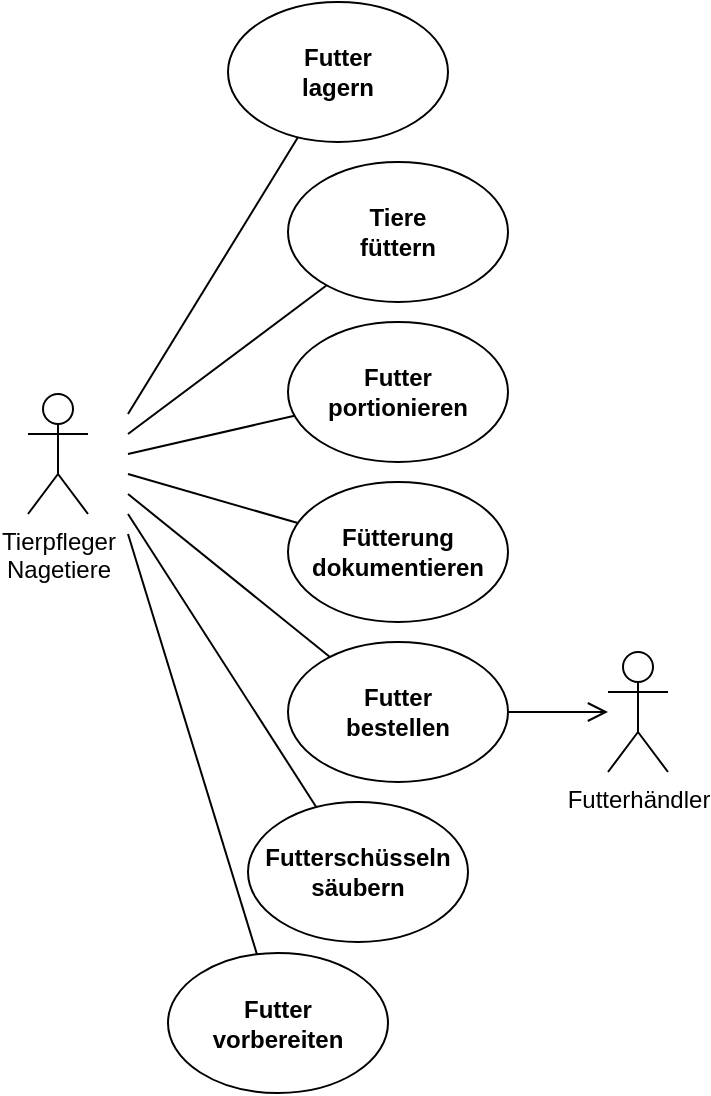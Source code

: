 <mxfile version="22.1.0" type="device">
  <diagram name="Seite-1" id="FzDvEMh-c74N0R4pTF2I">
    <mxGraphModel dx="1044" dy="643" grid="1" gridSize="10" guides="1" tooltips="1" connect="1" arrows="1" fold="1" page="1" pageScale="1" pageWidth="827" pageHeight="1169" math="0" shadow="0">
      <root>
        <mxCell id="0" />
        <mxCell id="1" parent="0" />
        <mxCell id="vV_Yw52JZioU_cg9gBf2-1" value="&lt;div&gt;Futter &lt;br&gt;lagern&lt;/div&gt;" style="ellipse;whiteSpace=wrap;html=1;fontStyle=1" parent="1" vertex="1">
          <mxGeometry x="170" y="39" width="110" height="70" as="geometry" />
        </mxCell>
        <mxCell id="vV_Yw52JZioU_cg9gBf2-2" value="&lt;div&gt;Futterschüsseln säubern&lt;/div&gt;" style="ellipse;whiteSpace=wrap;html=1;fontStyle=1" parent="1" vertex="1">
          <mxGeometry x="180" y="439" width="110" height="70" as="geometry" />
        </mxCell>
        <mxCell id="vV_Yw52JZioU_cg9gBf2-4" value="Futter&lt;br&gt;bestellen" style="ellipse;whiteSpace=wrap;html=1;fontStyle=1" parent="1" vertex="1">
          <mxGeometry x="200" y="359" width="110" height="70" as="geometry" />
        </mxCell>
        <mxCell id="vV_Yw52JZioU_cg9gBf2-5" value="Futter&lt;br&gt;vorbereiten" style="ellipse;whiteSpace=wrap;html=1;fontStyle=1" parent="1" vertex="1">
          <mxGeometry x="140" y="514.5" width="110" height="70" as="geometry" />
        </mxCell>
        <mxCell id="vV_Yw52JZioU_cg9gBf2-6" value="&lt;div&gt;Fütterung dokumentieren&lt;br&gt;&lt;/div&gt;" style="ellipse;whiteSpace=wrap;html=1;fontStyle=1" parent="1" vertex="1">
          <mxGeometry x="200" y="279" width="110" height="70" as="geometry" />
        </mxCell>
        <mxCell id="vV_Yw52JZioU_cg9gBf2-7" value="&lt;div&gt;Futter&lt;/div&gt;&lt;div&gt;portionieren&lt;br&gt;&lt;/div&gt;" style="ellipse;whiteSpace=wrap;html=1;fontStyle=1" parent="1" vertex="1">
          <mxGeometry x="200" y="199" width="110" height="70" as="geometry" />
        </mxCell>
        <mxCell id="vV_Yw52JZioU_cg9gBf2-8" value="Tiere &lt;br&gt;füttern" style="ellipse;whiteSpace=wrap;html=1;fontStyle=1" parent="1" vertex="1">
          <mxGeometry x="200" y="119" width="110" height="70" as="geometry" />
        </mxCell>
        <mxCell id="vV_Yw52JZioU_cg9gBf2-9" value="Tierpfleger &lt;br&gt;Nagetiere" style="shape=umlActor;verticalLabelPosition=bottom;verticalAlign=top;html=1;outlineConnect=0;" parent="1" vertex="1">
          <mxGeometry x="70" y="235" width="30" height="60" as="geometry" />
        </mxCell>
        <mxCell id="vV_Yw52JZioU_cg9gBf2-11" value="Futterhändler" style="shape=umlActor;verticalLabelPosition=bottom;verticalAlign=top;html=1;outlineConnect=0;" parent="1" vertex="1">
          <mxGeometry x="360" y="364" width="30" height="60" as="geometry" />
        </mxCell>
        <mxCell id="vV_Yw52JZioU_cg9gBf2-15" value="" style="endArrow=none;html=1;rounded=0;" parent="1" target="vV_Yw52JZioU_cg9gBf2-1" edge="1">
          <mxGeometry width="50" height="50" relative="1" as="geometry">
            <mxPoint x="120" y="245" as="sourcePoint" />
            <mxPoint x="500" y="345" as="targetPoint" />
          </mxGeometry>
        </mxCell>
        <mxCell id="vV_Yw52JZioU_cg9gBf2-16" value="" style="endArrow=none;html=1;rounded=0;" parent="1" target="vV_Yw52JZioU_cg9gBf2-7" edge="1">
          <mxGeometry width="50" height="50" relative="1" as="geometry">
            <mxPoint x="120" y="265" as="sourcePoint" />
            <mxPoint x="500" y="195" as="targetPoint" />
          </mxGeometry>
        </mxCell>
        <mxCell id="vV_Yw52JZioU_cg9gBf2-17" value="" style="endArrow=none;html=1;rounded=0;" parent="1" target="vV_Yw52JZioU_cg9gBf2-8" edge="1">
          <mxGeometry width="50" height="50" relative="1" as="geometry">
            <mxPoint x="120" y="255" as="sourcePoint" />
            <mxPoint x="500" y="195" as="targetPoint" />
          </mxGeometry>
        </mxCell>
        <mxCell id="vV_Yw52JZioU_cg9gBf2-18" value="" style="endArrow=none;html=1;rounded=0;" parent="1" target="vV_Yw52JZioU_cg9gBf2-5" edge="1">
          <mxGeometry width="50" height="50" relative="1" as="geometry">
            <mxPoint x="120" y="305" as="sourcePoint" />
            <mxPoint x="500" y="195" as="targetPoint" />
          </mxGeometry>
        </mxCell>
        <mxCell id="vV_Yw52JZioU_cg9gBf2-19" value="" style="endArrow=none;html=1;rounded=0;" parent="1" target="vV_Yw52JZioU_cg9gBf2-2" edge="1">
          <mxGeometry width="50" height="50" relative="1" as="geometry">
            <mxPoint x="120" y="295" as="sourcePoint" />
            <mxPoint x="500" y="195" as="targetPoint" />
          </mxGeometry>
        </mxCell>
        <mxCell id="vV_Yw52JZioU_cg9gBf2-20" value="" style="endArrow=none;html=1;rounded=0;" parent="1" target="vV_Yw52JZioU_cg9gBf2-4" edge="1">
          <mxGeometry width="50" height="50" relative="1" as="geometry">
            <mxPoint x="120" y="285" as="sourcePoint" />
            <mxPoint x="500" y="195" as="targetPoint" />
          </mxGeometry>
        </mxCell>
        <mxCell id="vV_Yw52JZioU_cg9gBf2-21" value="" style="endArrow=none;html=1;rounded=0;" parent="1" target="vV_Yw52JZioU_cg9gBf2-6" edge="1">
          <mxGeometry width="50" height="50" relative="1" as="geometry">
            <mxPoint x="120" y="275" as="sourcePoint" />
            <mxPoint x="500" y="195" as="targetPoint" />
          </mxGeometry>
        </mxCell>
        <mxCell id="InswHhmLzo-Wpc6GJT3N-1" value="" style="endArrow=open;startArrow=none;endFill=0;startFill=0;endSize=8;html=1;verticalAlign=bottom;labelBackgroundColor=none;strokeWidth=1;rounded=0;" edge="1" parent="1" source="vV_Yw52JZioU_cg9gBf2-4" target="vV_Yw52JZioU_cg9gBf2-11">
          <mxGeometry width="160" relative="1" as="geometry">
            <mxPoint x="449" y="533" as="sourcePoint" />
            <mxPoint x="378" y="566" as="targetPoint" />
          </mxGeometry>
        </mxCell>
      </root>
    </mxGraphModel>
  </diagram>
</mxfile>
